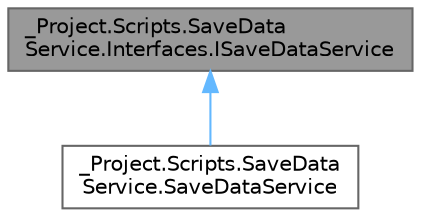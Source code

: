digraph "_Project.Scripts.SaveDataService.Interfaces.ISaveDataService"
{
 // LATEX_PDF_SIZE
  bgcolor="transparent";
  edge [fontname=Helvetica,fontsize=10,labelfontname=Helvetica,labelfontsize=10];
  node [fontname=Helvetica,fontsize=10,shape=box,height=0.2,width=0.4];
  Node1 [id="Node000001",label="_Project.Scripts.SaveData\lService.Interfaces.ISaveDataService",height=0.2,width=0.4,color="gray40", fillcolor="grey60", style="filled", fontcolor="black",tooltip="Интерфейс, отвечающий за работу с сохраненными данными"];
  Node1 -> Node2 [id="edge2_Node000001_Node000002",dir="back",color="steelblue1",style="solid",tooltip=" "];
  Node2 [id="Node000002",label="_Project.Scripts.SaveData\lService.SaveDataService",height=0.2,width=0.4,color="gray40", fillcolor="white", style="filled",URL="$class___project_1_1_scripts_1_1_save_data_service_1_1_save_data_service.html",tooltip="Класс, отвечающий за работу с сохраненными данными"];
}
